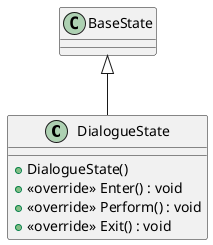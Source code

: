 @startuml
class DialogueState {
    + DialogueState()
    + <<override>> Enter() : void
    + <<override>> Perform() : void
    + <<override>> Exit() : void
}
BaseState <|-- DialogueState
@enduml
